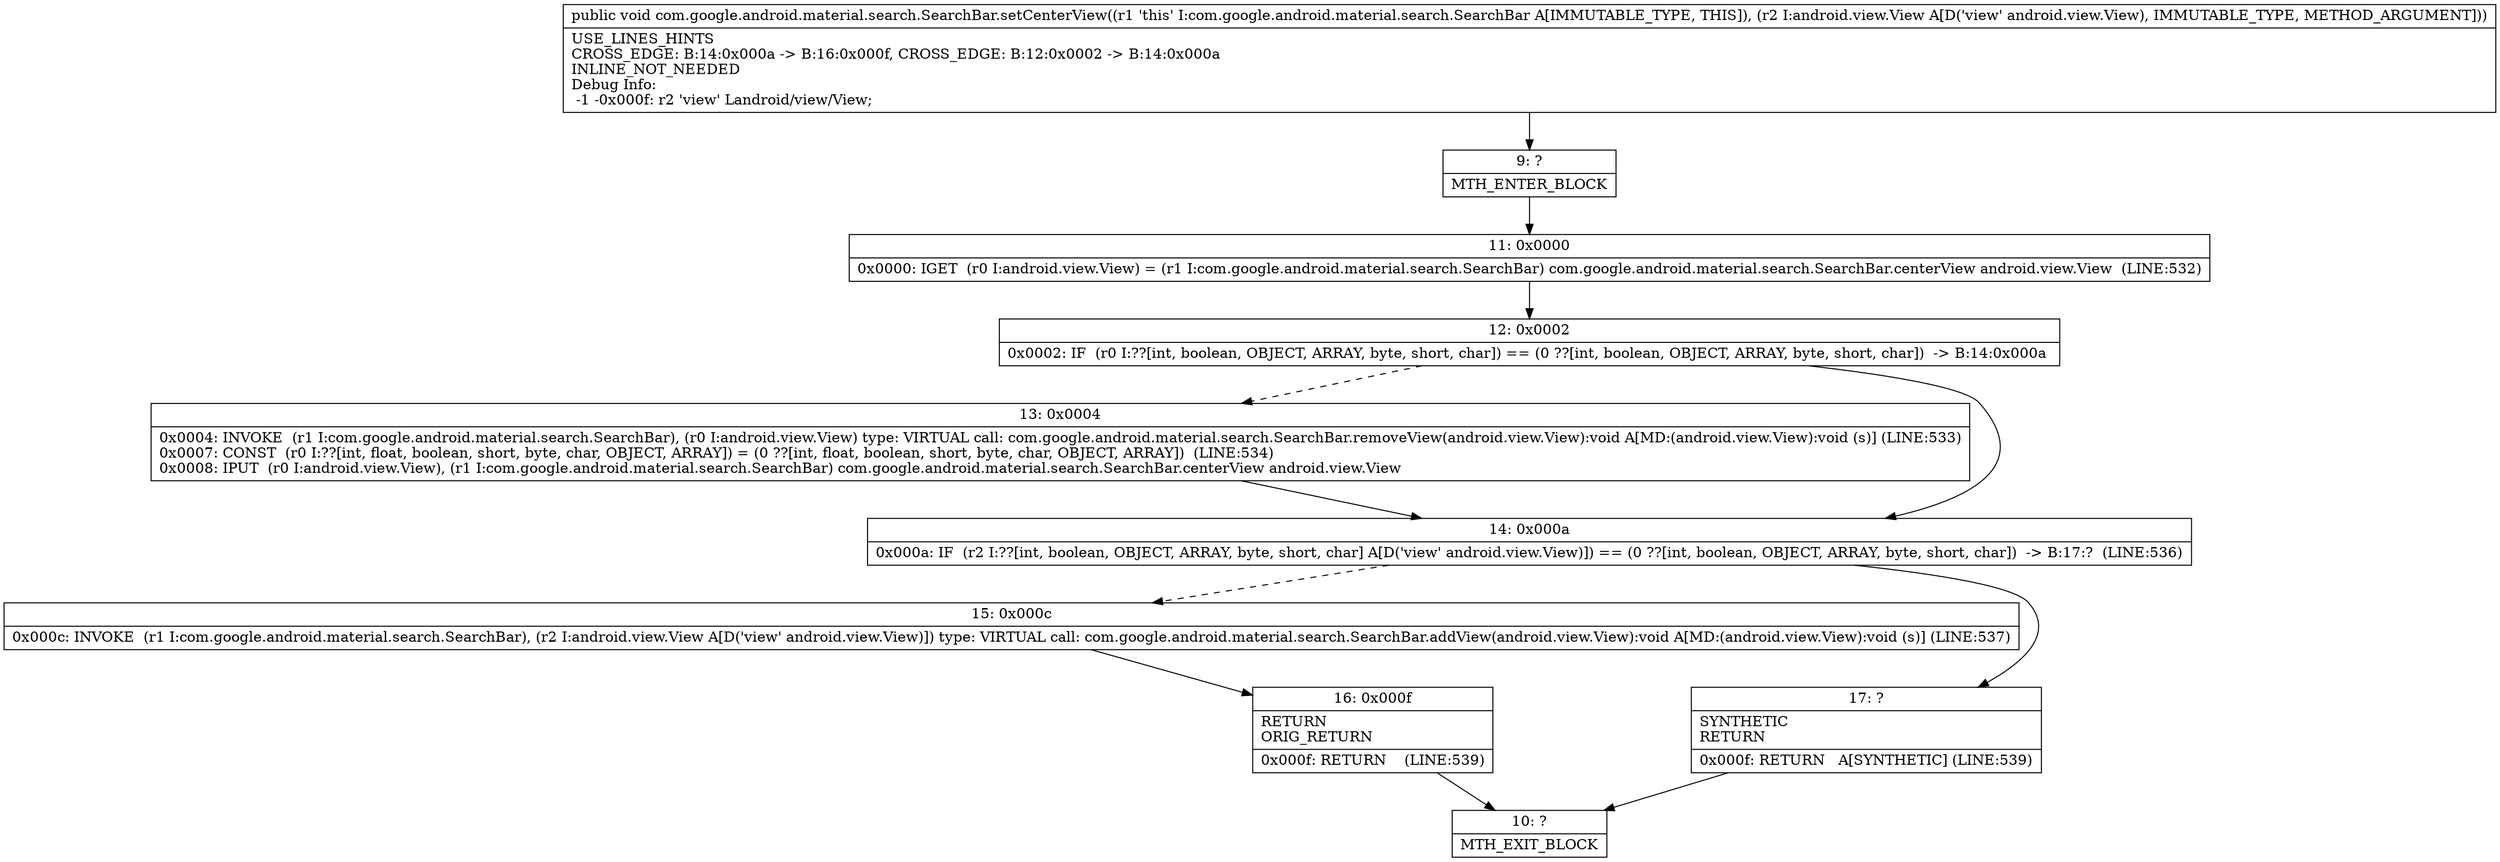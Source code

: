 digraph "CFG forcom.google.android.material.search.SearchBar.setCenterView(Landroid\/view\/View;)V" {
Node_9 [shape=record,label="{9\:\ ?|MTH_ENTER_BLOCK\l}"];
Node_11 [shape=record,label="{11\:\ 0x0000|0x0000: IGET  (r0 I:android.view.View) = (r1 I:com.google.android.material.search.SearchBar) com.google.android.material.search.SearchBar.centerView android.view.View  (LINE:532)\l}"];
Node_12 [shape=record,label="{12\:\ 0x0002|0x0002: IF  (r0 I:??[int, boolean, OBJECT, ARRAY, byte, short, char]) == (0 ??[int, boolean, OBJECT, ARRAY, byte, short, char])  \-\> B:14:0x000a \l}"];
Node_13 [shape=record,label="{13\:\ 0x0004|0x0004: INVOKE  (r1 I:com.google.android.material.search.SearchBar), (r0 I:android.view.View) type: VIRTUAL call: com.google.android.material.search.SearchBar.removeView(android.view.View):void A[MD:(android.view.View):void (s)] (LINE:533)\l0x0007: CONST  (r0 I:??[int, float, boolean, short, byte, char, OBJECT, ARRAY]) = (0 ??[int, float, boolean, short, byte, char, OBJECT, ARRAY])  (LINE:534)\l0x0008: IPUT  (r0 I:android.view.View), (r1 I:com.google.android.material.search.SearchBar) com.google.android.material.search.SearchBar.centerView android.view.View \l}"];
Node_14 [shape=record,label="{14\:\ 0x000a|0x000a: IF  (r2 I:??[int, boolean, OBJECT, ARRAY, byte, short, char] A[D('view' android.view.View)]) == (0 ??[int, boolean, OBJECT, ARRAY, byte, short, char])  \-\> B:17:?  (LINE:536)\l}"];
Node_15 [shape=record,label="{15\:\ 0x000c|0x000c: INVOKE  (r1 I:com.google.android.material.search.SearchBar), (r2 I:android.view.View A[D('view' android.view.View)]) type: VIRTUAL call: com.google.android.material.search.SearchBar.addView(android.view.View):void A[MD:(android.view.View):void (s)] (LINE:537)\l}"];
Node_16 [shape=record,label="{16\:\ 0x000f|RETURN\lORIG_RETURN\l|0x000f: RETURN    (LINE:539)\l}"];
Node_10 [shape=record,label="{10\:\ ?|MTH_EXIT_BLOCK\l}"];
Node_17 [shape=record,label="{17\:\ ?|SYNTHETIC\lRETURN\l|0x000f: RETURN   A[SYNTHETIC] (LINE:539)\l}"];
MethodNode[shape=record,label="{public void com.google.android.material.search.SearchBar.setCenterView((r1 'this' I:com.google.android.material.search.SearchBar A[IMMUTABLE_TYPE, THIS]), (r2 I:android.view.View A[D('view' android.view.View), IMMUTABLE_TYPE, METHOD_ARGUMENT]))  | USE_LINES_HINTS\lCROSS_EDGE: B:14:0x000a \-\> B:16:0x000f, CROSS_EDGE: B:12:0x0002 \-\> B:14:0x000a\lINLINE_NOT_NEEDED\lDebug Info:\l  \-1 \-0x000f: r2 'view' Landroid\/view\/View;\l}"];
MethodNode -> Node_9;Node_9 -> Node_11;
Node_11 -> Node_12;
Node_12 -> Node_13[style=dashed];
Node_12 -> Node_14;
Node_13 -> Node_14;
Node_14 -> Node_15[style=dashed];
Node_14 -> Node_17;
Node_15 -> Node_16;
Node_16 -> Node_10;
Node_17 -> Node_10;
}

